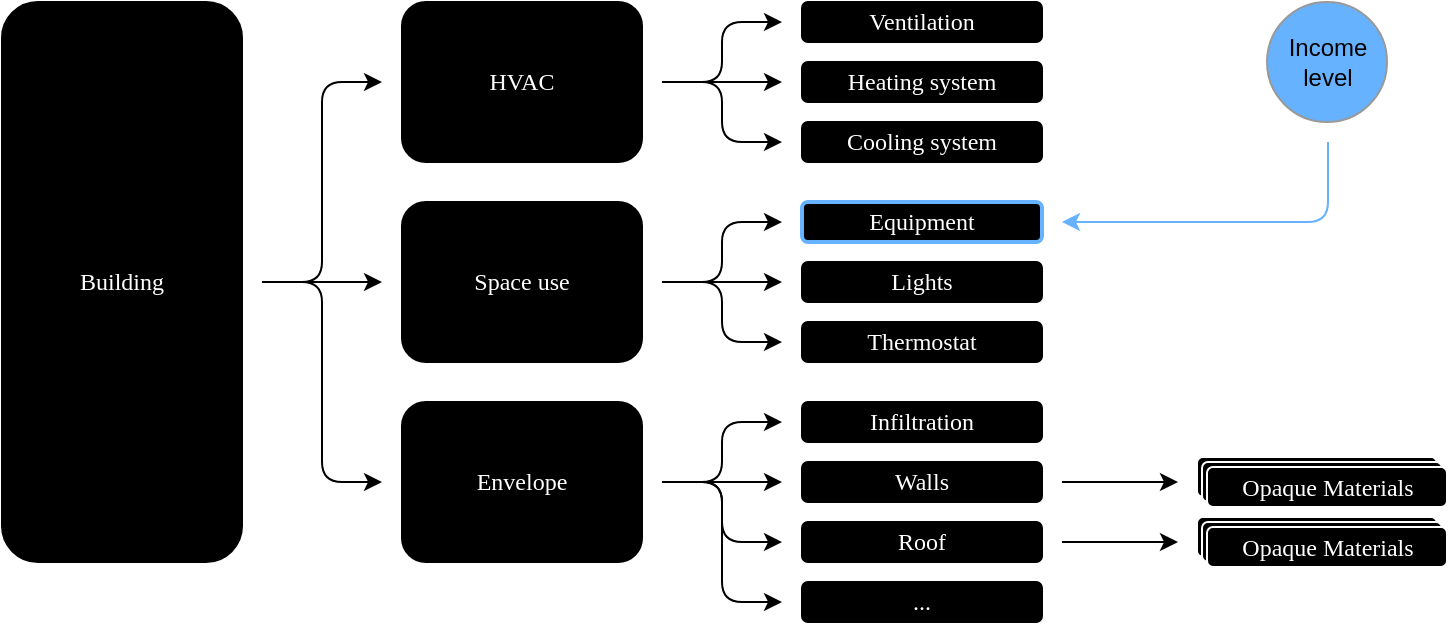 <mxfile scale="3" border="0">
    <diagram id="hE_Ck4AEwyXCThlsGAtj" name="Page-1">
        <mxGraphModel dx="2255" dy="1465" grid="1" gridSize="10" guides="1" tooltips="1" connect="1" arrows="1" fold="1" page="1" pageScale="1" pageWidth="1700" pageHeight="1100" math="0" shadow="0">
            <root>
                <mxCell id="0"/>
                <mxCell id="1" parent="0"/>
                <mxCell id="7" style="edgeStyle=elbowEdgeStyle;html=1;fontFamily=acumin pro;sourcePerimeterSpacing=10;targetPerimeterSpacing=10;strokeColor=#000000;" parent="1" source="2" target="3" edge="1">
                    <mxGeometry relative="1" as="geometry"/>
                </mxCell>
                <mxCell id="8" style="edgeStyle=elbowEdgeStyle;shape=connector;rounded=1;html=1;labelBackgroundColor=default;strokeColor=#000000;fontFamily=acumin pro;fontSize=11;fontColor=default;endArrow=classic;sourcePerimeterSpacing=10;targetPerimeterSpacing=10;" parent="1" source="2" target="4" edge="1">
                    <mxGeometry relative="1" as="geometry"/>
                </mxCell>
                <mxCell id="9" style="edgeStyle=elbowEdgeStyle;shape=connector;rounded=1;html=1;labelBackgroundColor=default;strokeColor=#000000;fontFamily=acumin pro;fontSize=11;fontColor=default;endArrow=classic;sourcePerimeterSpacing=10;targetPerimeterSpacing=10;" parent="1" source="2" target="5" edge="1">
                    <mxGeometry relative="1" as="geometry"/>
                </mxCell>
                <mxCell id="2" value="&lt;font style=&quot;color: rgb(255, 255, 255);&quot;&gt;Building&lt;/font&gt;" style="rounded=1;whiteSpace=wrap;html=1;fontFamily=acumin pro;fillColor=#000000;fontColor=#FBFBFB;" parent="1" vertex="1">
                    <mxGeometry x="120" y="40" width="120" height="280" as="geometry"/>
                </mxCell>
                <mxCell id="13" style="edgeStyle=elbowEdgeStyle;shape=connector;rounded=1;html=1;labelBackgroundColor=default;strokeColor=#000000;fontFamily=acumin pro;fontSize=11;fontColor=default;endArrow=classic;sourcePerimeterSpacing=10;targetPerimeterSpacing=10;" parent="1" source="3" target="12" edge="1">
                    <mxGeometry relative="1" as="geometry"/>
                </mxCell>
                <mxCell id="14" style="edgeStyle=elbowEdgeStyle;shape=connector;rounded=1;html=1;labelBackgroundColor=default;strokeColor=#000000;fontFamily=acumin pro;fontSize=11;fontColor=default;endArrow=classic;sourcePerimeterSpacing=10;targetPerimeterSpacing=10;" parent="1" source="3" target="11" edge="1">
                    <mxGeometry relative="1" as="geometry"/>
                </mxCell>
                <mxCell id="16" style="edgeStyle=elbowEdgeStyle;shape=connector;rounded=1;html=1;labelBackgroundColor=default;strokeColor=#000000;fontFamily=acumin pro;fontSize=11;fontColor=default;endArrow=classic;sourcePerimeterSpacing=10;targetPerimeterSpacing=10;" parent="1" source="3" target="10" edge="1">
                    <mxGeometry relative="1" as="geometry"/>
                </mxCell>
                <mxCell id="3" value="&lt;font style=&quot;color: rgb(255, 255, 255);&quot;&gt;HVAC&lt;/font&gt;" style="rounded=1;whiteSpace=wrap;html=1;fontFamily=acumin pro;fillColor=#000000;fontColor=#FBFBFB;" parent="1" vertex="1">
                    <mxGeometry x="320" y="40" width="120" height="80" as="geometry"/>
                </mxCell>
                <mxCell id="20" style="edgeStyle=elbowEdgeStyle;shape=connector;rounded=1;html=1;labelBackgroundColor=default;strokeColor=#000000;fontFamily=acumin pro;fontSize=11;fontColor=default;endArrow=classic;sourcePerimeterSpacing=10;targetPerimeterSpacing=10;" parent="1" source="4" target="17" edge="1">
                    <mxGeometry relative="1" as="geometry"/>
                </mxCell>
                <mxCell id="21" style="edgeStyle=elbowEdgeStyle;shape=connector;rounded=1;html=1;labelBackgroundColor=default;strokeColor=#000000;fontFamily=acumin pro;fontSize=11;fontColor=default;endArrow=classic;sourcePerimeterSpacing=10;targetPerimeterSpacing=10;" parent="1" source="4" target="18" edge="1">
                    <mxGeometry relative="1" as="geometry"/>
                </mxCell>
                <mxCell id="22" style="edgeStyle=elbowEdgeStyle;shape=connector;rounded=1;html=1;labelBackgroundColor=default;strokeColor=#000000;fontFamily=acumin pro;fontSize=11;fontColor=default;endArrow=classic;sourcePerimeterSpacing=10;targetPerimeterSpacing=10;" parent="1" source="4" target="19" edge="1">
                    <mxGeometry relative="1" as="geometry"/>
                </mxCell>
                <mxCell id="4" value="&lt;font style=&quot;color: rgb(255, 255, 255);&quot;&gt;Space use&lt;/font&gt;" style="rounded=1;whiteSpace=wrap;html=1;fontFamily=acumin pro;fillColor=#000000;fontColor=#FFFFFF;" parent="1" vertex="1">
                    <mxGeometry x="320" y="140" width="120" height="80" as="geometry"/>
                </mxCell>
                <mxCell id="26" style="edgeStyle=elbowEdgeStyle;shape=connector;rounded=1;html=1;labelBackgroundColor=default;strokeColor=#000000;fontFamily=acumin pro;fontSize=11;fontColor=default;endArrow=classic;sourcePerimeterSpacing=10;targetPerimeterSpacing=10;" parent="1" source="5" target="23" edge="1">
                    <mxGeometry relative="1" as="geometry"/>
                </mxCell>
                <mxCell id="27" style="edgeStyle=elbowEdgeStyle;shape=connector;rounded=1;html=1;labelBackgroundColor=default;strokeColor=#000000;fontFamily=acumin pro;fontSize=11;fontColor=default;endArrow=classic;sourcePerimeterSpacing=10;targetPerimeterSpacing=10;" parent="1" source="5" target="24" edge="1">
                    <mxGeometry relative="1" as="geometry"/>
                </mxCell>
                <mxCell id="28" style="edgeStyle=elbowEdgeStyle;shape=connector;rounded=1;html=1;labelBackgroundColor=default;strokeColor=#000000;fontFamily=acumin pro;fontSize=11;fontColor=default;endArrow=classic;sourcePerimeterSpacing=10;targetPerimeterSpacing=10;" parent="1" source="5" target="25" edge="1">
                    <mxGeometry relative="1" as="geometry"/>
                </mxCell>
                <mxCell id="57" style="edgeStyle=elbowEdgeStyle;shape=connector;rounded=1;html=1;strokeColor=#000000;align=center;verticalAlign=middle;fontFamily=acumin pro;fontSize=11;fontColor=default;labelBackgroundColor=default;endArrow=classic;sourcePerimeterSpacing=10;targetPerimeterSpacing=10;" parent="1" source="5" target="56" edge="1">
                    <mxGeometry relative="1" as="geometry"/>
                </mxCell>
                <mxCell id="5" value="&lt;font style=&quot;color: rgb(255, 255, 255);&quot;&gt;Envelope&lt;/font&gt;" style="rounded=1;whiteSpace=wrap;html=1;fontFamily=acumin pro;fillColor=#000000;fontColor=#FFFFFF;" parent="1" vertex="1">
                    <mxGeometry x="320" y="240" width="120" height="80" as="geometry"/>
                </mxCell>
                <mxCell id="10" value="&lt;font&gt;&lt;font style=&quot;color: rgb(255, 255, 255);&quot;&gt;Cooling system&lt;/font&gt;&lt;br&gt;&lt;/font&gt;" style="rounded=1;whiteSpace=wrap;html=1;fontFamily=acumin pro;fillColor=#000000;fontColor=#FBFBFB;strokeColor=default;align=center;verticalAlign=middle;fontSize=12;" parent="1" vertex="1">
                    <mxGeometry x="520" y="100" width="120" height="20" as="geometry"/>
                </mxCell>
                <mxCell id="11" value="&lt;font&gt;&lt;font style=&quot;color: rgb(255, 255, 255);&quot;&gt;Heating system&lt;/font&gt;&lt;br&gt;&lt;/font&gt;" style="rounded=1;whiteSpace=wrap;html=1;fontFamily=acumin pro;fillColor=#000000;fontColor=#FBFBFB;" parent="1" vertex="1">
                    <mxGeometry x="520" y="70" width="120" height="20" as="geometry"/>
                </mxCell>
                <mxCell id="12" value="&lt;font&gt;&lt;font style=&quot;color: rgb(255, 255, 255);&quot;&gt;Ventilation&lt;/font&gt;&lt;br&gt;&lt;/font&gt;" style="rounded=1;whiteSpace=wrap;html=1;fontFamily=acumin pro;fillColor=#000000;fontColor=#FBFBFB;" parent="1" vertex="1">
                    <mxGeometry x="520" y="40" width="120" height="20" as="geometry"/>
                </mxCell>
                <mxCell id="17" value="&lt;font&gt;&lt;font style=&quot;color: rgb(255, 255, 255);&quot;&gt;Equipment&lt;/font&gt;&lt;br&gt;&lt;/font&gt;" style="rounded=1;whiteSpace=wrap;html=1;fontFamily=acumin pro;fillColor=#000000;fontColor=#FBFBFB;strokeColor=#66B2FF;strokeWidth=2;" parent="1" vertex="1">
                    <mxGeometry x="520" y="140" width="120" height="20" as="geometry"/>
                </mxCell>
                <mxCell id="18" value="&lt;font&gt;&lt;font style=&quot;color: rgb(255, 255, 255);&quot;&gt;Lights&lt;/font&gt;&lt;br&gt;&lt;/font&gt;" style="rounded=1;whiteSpace=wrap;html=1;fontFamily=acumin pro;fillColor=#000000;fontColor=#FBFBFB;" parent="1" vertex="1">
                    <mxGeometry x="520" y="170" width="120" height="20" as="geometry"/>
                </mxCell>
                <mxCell id="19" value="&lt;font&gt;&lt;font style=&quot;color: rgb(255, 255, 255);&quot;&gt;Thermostat&lt;/font&gt;&lt;br&gt;&lt;/font&gt;" style="rounded=1;whiteSpace=wrap;html=1;fontFamily=acumin pro;fillColor=#000000;fontColor=#FBFBFB;" parent="1" vertex="1">
                    <mxGeometry x="520" y="200" width="120" height="20" as="geometry"/>
                </mxCell>
                <mxCell id="23" value="&lt;font&gt;&lt;font style=&quot;color: rgb(255, 255, 255);&quot;&gt;Infiltration&lt;/font&gt;&lt;br&gt;&lt;/font&gt;" style="rounded=1;whiteSpace=wrap;html=1;fontFamily=acumin pro;fillColor=#000000;fontColor=#FBFBFB;" parent="1" vertex="1">
                    <mxGeometry x="520" y="240" width="120" height="20" as="geometry"/>
                </mxCell>
                <mxCell id="24" value="&lt;font&gt;&lt;font style=&quot;color: rgb(255, 255, 255);&quot;&gt;Walls&lt;/font&gt;&lt;br&gt;&lt;/font&gt;" style="rounded=1;whiteSpace=wrap;html=1;fontFamily=acumin pro;fillColor=#000000;fontColor=#FBFBFB;" parent="1" vertex="1">
                    <mxGeometry x="520" y="270" width="120" height="20" as="geometry"/>
                </mxCell>
                <mxCell id="45" style="edgeStyle=elbowEdgeStyle;shape=connector;rounded=1;html=1;labelBackgroundColor=default;strokeColor=#000000;fontFamily=acumin pro;fontSize=11;fontColor=default;endArrow=classic;sourcePerimeterSpacing=10;targetPerimeterSpacing=12;" parent="1" source="25" target="34" edge="1">
                    <mxGeometry relative="1" as="geometry"/>
                </mxCell>
                <mxCell id="25" value="&lt;font&gt;&lt;font style=&quot;color: rgb(255, 255, 255);&quot;&gt;Roof&lt;/font&gt;&lt;br&gt;&lt;/font&gt;" style="rounded=1;whiteSpace=wrap;html=1;fontFamily=acumin pro;fillColor=#000000;fontColor=#FBFBFB;" parent="1" vertex="1">
                    <mxGeometry x="520" y="300" width="120" height="20" as="geometry"/>
                </mxCell>
                <mxCell id="29" value="&lt;font&gt;&lt;br&gt;&lt;/font&gt;" style="rounded=1;whiteSpace=wrap;html=1;fontFamily=acumin pro;strokeColor=#FFFFFF;align=center;verticalAlign=middle;fontSize=12;fontColor=#FBFBFB;fillColor=#000000;" parent="1" vertex="1">
                    <mxGeometry x="717.5" y="297.5" width="120" height="20" as="geometry"/>
                </mxCell>
                <mxCell id="34" value="&lt;font&gt;&lt;br&gt;&lt;/font&gt;" style="rounded=1;whiteSpace=wrap;html=1;fontFamily=acumin pro;strokeColor=#FFFFFF;align=center;verticalAlign=middle;fontSize=12;fontColor=#FBFBFB;fillColor=#000000;" parent="1" vertex="1">
                    <mxGeometry x="720" y="300" width="120" height="20" as="geometry"/>
                </mxCell>
                <mxCell id="35" value="&lt;font&gt;&lt;font style=&quot;color: rgb(255, 255, 255);&quot;&gt;Opaque Materials&lt;/font&gt;&lt;br&gt;&lt;/font&gt;" style="rounded=1;whiteSpace=wrap;html=1;fontFamily=acumin pro;strokeColor=#FFFFFF;align=center;verticalAlign=middle;fontSize=12;fontColor=#FBFBFB;fillColor=#000000;" parent="1" vertex="1">
                    <mxGeometry x="722.5" y="302.5" width="120" height="20" as="geometry"/>
                </mxCell>
                <mxCell id="46" style="edgeStyle=elbowEdgeStyle;shape=connector;rounded=1;html=1;labelBackgroundColor=default;strokeColor=#000000;fontFamily=acumin pro;fontSize=11;fontColor=default;endArrow=classic;sourcePerimeterSpacing=10;targetPerimeterSpacing=12;" parent="1" target="48" edge="1">
                    <mxGeometry relative="1" as="geometry">
                        <mxPoint x="650" y="280" as="sourcePoint"/>
                    </mxGeometry>
                </mxCell>
                <mxCell id="47" value="&lt;font&gt;&lt;br&gt;&lt;/font&gt;" style="rounded=1;whiteSpace=wrap;html=1;fontFamily=acumin pro;strokeColor=#FFFFFF;align=center;verticalAlign=middle;fontSize=12;fontColor=#FBFBFB;fillColor=#000000;" parent="1" vertex="1">
                    <mxGeometry x="717.5" y="267.5" width="120" height="20" as="geometry"/>
                </mxCell>
                <mxCell id="48" value="&lt;font&gt;&lt;br&gt;&lt;/font&gt;" style="rounded=1;whiteSpace=wrap;html=1;fontFamily=acumin pro;strokeColor=#FFFFFF;align=center;verticalAlign=middle;fontSize=12;fontColor=#FBFBFB;fillColor=#000000;" parent="1" vertex="1">
                    <mxGeometry x="720" y="270" width="120" height="20" as="geometry"/>
                </mxCell>
                <mxCell id="49" value="&lt;font&gt;&lt;font style=&quot;color: rgb(255, 255, 255);&quot;&gt;Opaque Materials&lt;/font&gt;&lt;br&gt;&lt;/font&gt;" style="rounded=1;whiteSpace=wrap;html=1;fontFamily=acumin pro;strokeColor=#FFFFFF;align=center;verticalAlign=middle;fontSize=12;fontColor=#FBFBFB;fillColor=#000000;" parent="1" vertex="1">
                    <mxGeometry x="722.5" y="272.5" width="120" height="20" as="geometry"/>
                </mxCell>
                <mxCell id="54" style="edgeStyle=elbowEdgeStyle;shape=connector;rounded=1;html=1;strokeColor=#66B2FF;align=center;verticalAlign=middle;fontFamily=acumin pro;fontSize=11;fontColor=default;labelBackgroundColor=default;endArrow=classic;sourcePerimeterSpacing=10;targetPerimeterSpacing=10;" parent="1" source="50" target="17" edge="1">
                    <mxGeometry relative="1" as="geometry">
                        <Array as="points">
                            <mxPoint x="783" y="130"/>
                        </Array>
                    </mxGeometry>
                </mxCell>
                <mxCell id="50" value="Income&lt;div&gt;level&lt;/div&gt;" style="ellipse;whiteSpace=wrap;html=1;aspect=fixed;strokeColor=#999999;fillColor=#66B2FF;" parent="1" vertex="1">
                    <mxGeometry x="752.5" y="40" width="60" height="60" as="geometry"/>
                </mxCell>
                <mxCell id="56" value="&lt;font&gt;&lt;font style=&quot;color: rgb(255, 255, 255);&quot;&gt;...&lt;/font&gt;&lt;br&gt;&lt;/font&gt;" style="rounded=1;whiteSpace=wrap;html=1;fontFamily=acumin pro;fillColor=#000000;fontColor=#FBFBFB;" parent="1" vertex="1">
                    <mxGeometry x="520" y="330" width="120" height="20" as="geometry"/>
                </mxCell>
            </root>
        </mxGraphModel>
    </diagram>
</mxfile>
